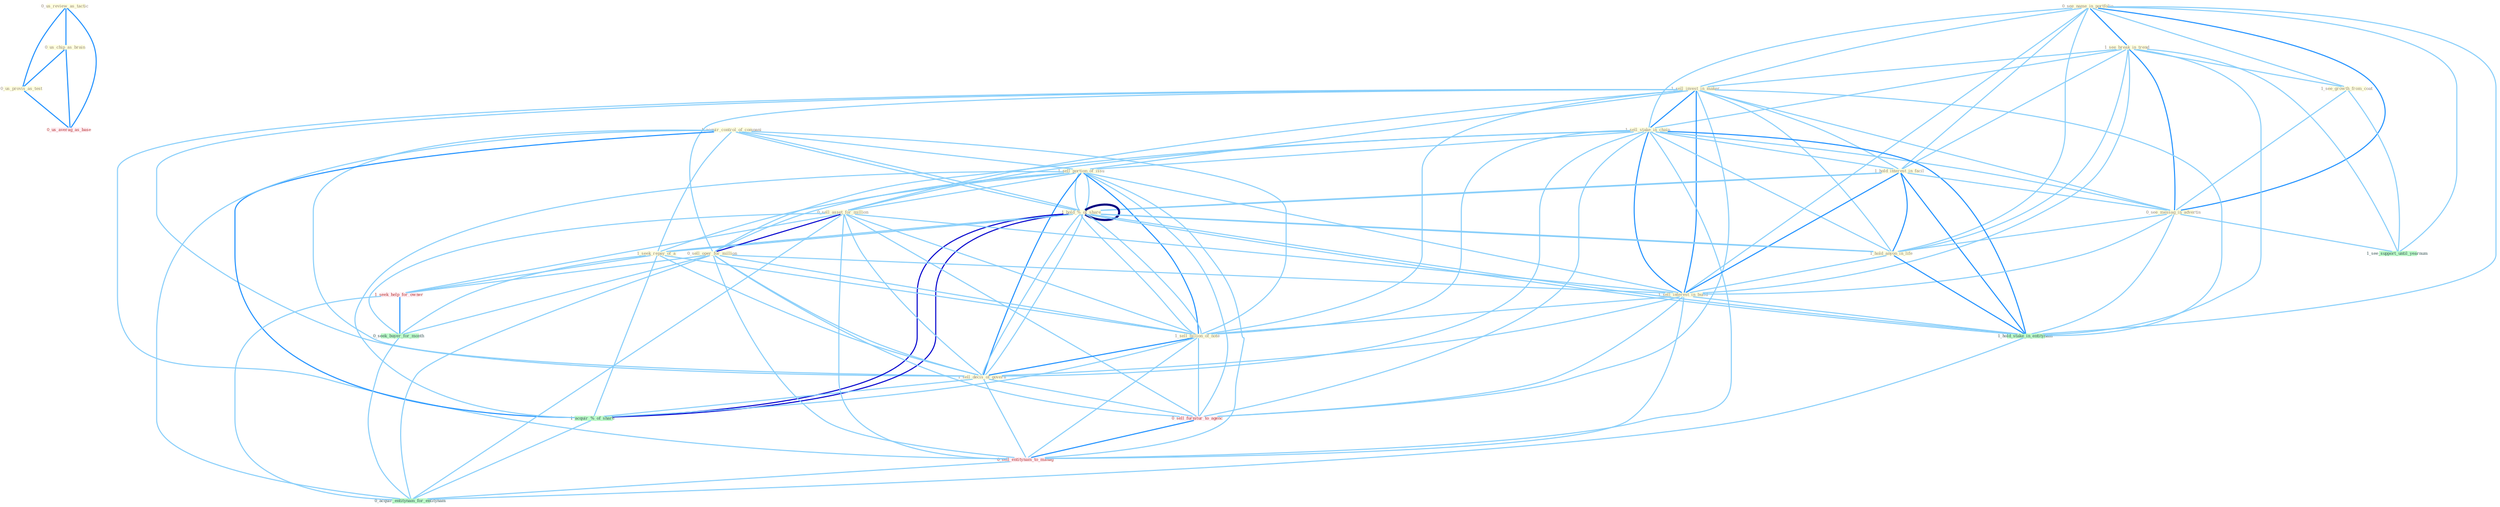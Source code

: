 Graph G{ 
    node
    [shape=polygon,style=filled,width=.5,height=.06,color="#BDFCC9",fixedsize=true,fontsize=4,
    fontcolor="#2f4f4f"];
    {node
    [color="#ffffe0", fontcolor="#8b7d6b"] "0_us_review_as_tactic " "0_see_name_in_portfolio " "1_see_break_in_trend " "1_sell_invest_in_maker " "1_acquir_control_of_compani " "1_sell_stake_in_chain " "1_hold_interest_in_facil " "1_sell_portion_of_issu " "0_us_chip_as_brain " "1_hold_%_of_share " "0_us_provis_as_test " "1_see_growth_from_coat " "0_sell_asset_for_million " "0_sell_oper_for_million " "0_see_messag_in_advertis " "1_hold_anyon_in_life " "1_sell_interest_in_build " "1_seek_repay_of_a " "1_sell_billion_of_note " "1_sell_decis_of_govern "}
{node [color="#fff0f5", fontcolor="#b22222"] "1_seek_help_for_owner " "0_sell_furnitur_to_agenc " "0_us_averag_as_base " "0_sell_entitynam_to_manag "}
edge [color="#B0E2FF"];

	"0_us_review_as_tactic " -- "0_us_chip_as_brain " [w="2", color="#1e90ff" , len=0.8];
	"0_us_review_as_tactic " -- "0_us_provis_as_test " [w="2", color="#1e90ff" , len=0.8];
	"0_us_review_as_tactic " -- "0_us_averag_as_base " [w="2", color="#1e90ff" , len=0.8];
	"0_see_name_in_portfolio " -- "1_see_break_in_trend " [w="2", color="#1e90ff" , len=0.8];
	"0_see_name_in_portfolio " -- "1_sell_invest_in_maker " [w="1", color="#87cefa" ];
	"0_see_name_in_portfolio " -- "1_sell_stake_in_chain " [w="1", color="#87cefa" ];
	"0_see_name_in_portfolio " -- "1_hold_interest_in_facil " [w="1", color="#87cefa" ];
	"0_see_name_in_portfolio " -- "1_see_growth_from_coat " [w="1", color="#87cefa" ];
	"0_see_name_in_portfolio " -- "0_see_messag_in_advertis " [w="2", color="#1e90ff" , len=0.8];
	"0_see_name_in_portfolio " -- "1_hold_anyon_in_life " [w="1", color="#87cefa" ];
	"0_see_name_in_portfolio " -- "1_sell_interest_in_build " [w="1", color="#87cefa" ];
	"0_see_name_in_portfolio " -- "1_hold_stake_in_entitynam " [w="1", color="#87cefa" ];
	"0_see_name_in_portfolio " -- "1_see_support_until_yearnum " [w="1", color="#87cefa" ];
	"1_see_break_in_trend " -- "1_sell_invest_in_maker " [w="1", color="#87cefa" ];
	"1_see_break_in_trend " -- "1_sell_stake_in_chain " [w="1", color="#87cefa" ];
	"1_see_break_in_trend " -- "1_hold_interest_in_facil " [w="1", color="#87cefa" ];
	"1_see_break_in_trend " -- "1_see_growth_from_coat " [w="1", color="#87cefa" ];
	"1_see_break_in_trend " -- "0_see_messag_in_advertis " [w="2", color="#1e90ff" , len=0.8];
	"1_see_break_in_trend " -- "1_hold_anyon_in_life " [w="1", color="#87cefa" ];
	"1_see_break_in_trend " -- "1_sell_interest_in_build " [w="1", color="#87cefa" ];
	"1_see_break_in_trend " -- "1_hold_stake_in_entitynam " [w="1", color="#87cefa" ];
	"1_see_break_in_trend " -- "1_see_support_until_yearnum " [w="1", color="#87cefa" ];
	"1_sell_invest_in_maker " -- "1_sell_stake_in_chain " [w="2", color="#1e90ff" , len=0.8];
	"1_sell_invest_in_maker " -- "1_hold_interest_in_facil " [w="1", color="#87cefa" ];
	"1_sell_invest_in_maker " -- "1_sell_portion_of_issu " [w="1", color="#87cefa" ];
	"1_sell_invest_in_maker " -- "0_sell_asset_for_million " [w="1", color="#87cefa" ];
	"1_sell_invest_in_maker " -- "0_sell_oper_for_million " [w="1", color="#87cefa" ];
	"1_sell_invest_in_maker " -- "0_see_messag_in_advertis " [w="1", color="#87cefa" ];
	"1_sell_invest_in_maker " -- "1_hold_anyon_in_life " [w="1", color="#87cefa" ];
	"1_sell_invest_in_maker " -- "1_sell_interest_in_build " [w="2", color="#1e90ff" , len=0.8];
	"1_sell_invest_in_maker " -- "1_sell_billion_of_note " [w="1", color="#87cefa" ];
	"1_sell_invest_in_maker " -- "1_sell_decis_of_govern " [w="1", color="#87cefa" ];
	"1_sell_invest_in_maker " -- "1_hold_stake_in_entitynam " [w="1", color="#87cefa" ];
	"1_sell_invest_in_maker " -- "0_sell_furnitur_to_agenc " [w="1", color="#87cefa" ];
	"1_sell_invest_in_maker " -- "0_sell_entitynam_to_manag " [w="1", color="#87cefa" ];
	"1_acquir_control_of_compani " -- "1_sell_portion_of_issu " [w="1", color="#87cefa" ];
	"1_acquir_control_of_compani " -- "1_hold_%_of_share " [w="1", color="#87cefa" ];
	"1_acquir_control_of_compani " -- "1_seek_repay_of_a " [w="1", color="#87cefa" ];
	"1_acquir_control_of_compani " -- "1_sell_billion_of_note " [w="1", color="#87cefa" ];
	"1_acquir_control_of_compani " -- "1_sell_decis_of_govern " [w="1", color="#87cefa" ];
	"1_acquir_control_of_compani " -- "1_hold_%_of_share " [w="1", color="#87cefa" ];
	"1_acquir_control_of_compani " -- "1_acquir_%_of_share " [w="2", color="#1e90ff" , len=0.8];
	"1_acquir_control_of_compani " -- "0_acquir_entitynam_for_entitynam " [w="1", color="#87cefa" ];
	"1_sell_stake_in_chain " -- "1_hold_interest_in_facil " [w="1", color="#87cefa" ];
	"1_sell_stake_in_chain " -- "1_sell_portion_of_issu " [w="1", color="#87cefa" ];
	"1_sell_stake_in_chain " -- "0_sell_asset_for_million " [w="1", color="#87cefa" ];
	"1_sell_stake_in_chain " -- "0_sell_oper_for_million " [w="1", color="#87cefa" ];
	"1_sell_stake_in_chain " -- "0_see_messag_in_advertis " [w="1", color="#87cefa" ];
	"1_sell_stake_in_chain " -- "1_hold_anyon_in_life " [w="1", color="#87cefa" ];
	"1_sell_stake_in_chain " -- "1_sell_interest_in_build " [w="2", color="#1e90ff" , len=0.8];
	"1_sell_stake_in_chain " -- "1_sell_billion_of_note " [w="1", color="#87cefa" ];
	"1_sell_stake_in_chain " -- "1_sell_decis_of_govern " [w="1", color="#87cefa" ];
	"1_sell_stake_in_chain " -- "1_hold_stake_in_entitynam " [w="2", color="#1e90ff" , len=0.8];
	"1_sell_stake_in_chain " -- "0_sell_furnitur_to_agenc " [w="1", color="#87cefa" ];
	"1_sell_stake_in_chain " -- "0_sell_entitynam_to_manag " [w="1", color="#87cefa" ];
	"1_hold_interest_in_facil " -- "1_hold_%_of_share " [w="1", color="#87cefa" ];
	"1_hold_interest_in_facil " -- "0_see_messag_in_advertis " [w="1", color="#87cefa" ];
	"1_hold_interest_in_facil " -- "1_hold_anyon_in_life " [w="2", color="#1e90ff" , len=0.8];
	"1_hold_interest_in_facil " -- "1_sell_interest_in_build " [w="2", color="#1e90ff" , len=0.8];
	"1_hold_interest_in_facil " -- "1_hold_%_of_share " [w="1", color="#87cefa" ];
	"1_hold_interest_in_facil " -- "1_hold_stake_in_entitynam " [w="2", color="#1e90ff" , len=0.8];
	"1_sell_portion_of_issu " -- "1_hold_%_of_share " [w="1", color="#87cefa" ];
	"1_sell_portion_of_issu " -- "0_sell_asset_for_million " [w="1", color="#87cefa" ];
	"1_sell_portion_of_issu " -- "0_sell_oper_for_million " [w="1", color="#87cefa" ];
	"1_sell_portion_of_issu " -- "1_sell_interest_in_build " [w="1", color="#87cefa" ];
	"1_sell_portion_of_issu " -- "1_seek_repay_of_a " [w="1", color="#87cefa" ];
	"1_sell_portion_of_issu " -- "1_sell_billion_of_note " [w="2", color="#1e90ff" , len=0.8];
	"1_sell_portion_of_issu " -- "1_sell_decis_of_govern " [w="2", color="#1e90ff" , len=0.8];
	"1_sell_portion_of_issu " -- "1_hold_%_of_share " [w="1", color="#87cefa" ];
	"1_sell_portion_of_issu " -- "1_acquir_%_of_share " [w="1", color="#87cefa" ];
	"1_sell_portion_of_issu " -- "0_sell_furnitur_to_agenc " [w="1", color="#87cefa" ];
	"1_sell_portion_of_issu " -- "0_sell_entitynam_to_manag " [w="1", color="#87cefa" ];
	"0_us_chip_as_brain " -- "0_us_provis_as_test " [w="2", color="#1e90ff" , len=0.8];
	"0_us_chip_as_brain " -- "0_us_averag_as_base " [w="2", color="#1e90ff" , len=0.8];
	"1_hold_%_of_share " -- "1_hold_anyon_in_life " [w="1", color="#87cefa" ];
	"1_hold_%_of_share " -- "1_seek_repay_of_a " [w="1", color="#87cefa" ];
	"1_hold_%_of_share " -- "1_sell_billion_of_note " [w="1", color="#87cefa" ];
	"1_hold_%_of_share " -- "1_sell_decis_of_govern " [w="1", color="#87cefa" ];
	"1_hold_%_of_share " -- "1_hold_%_of_share " [w="4", style=bold, color="#000080", len=0.4];
	"1_hold_%_of_share " -- "1_hold_stake_in_entitynam " [w="1", color="#87cefa" ];
	"1_hold_%_of_share " -- "1_acquir_%_of_share " [w="3", color="#0000cd" , len=0.6];
	"0_us_provis_as_test " -- "0_us_averag_as_base " [w="2", color="#1e90ff" , len=0.8];
	"1_see_growth_from_coat " -- "0_see_messag_in_advertis " [w="1", color="#87cefa" ];
	"1_see_growth_from_coat " -- "1_see_support_until_yearnum " [w="1", color="#87cefa" ];
	"0_sell_asset_for_million " -- "0_sell_oper_for_million " [w="3", color="#0000cd" , len=0.6];
	"0_sell_asset_for_million " -- "1_sell_interest_in_build " [w="1", color="#87cefa" ];
	"0_sell_asset_for_million " -- "1_sell_billion_of_note " [w="1", color="#87cefa" ];
	"0_sell_asset_for_million " -- "1_sell_decis_of_govern " [w="1", color="#87cefa" ];
	"0_sell_asset_for_million " -- "1_seek_help_for_owner " [w="1", color="#87cefa" ];
	"0_sell_asset_for_million " -- "0_seek_buyer_for_month " [w="1", color="#87cefa" ];
	"0_sell_asset_for_million " -- "0_sell_furnitur_to_agenc " [w="1", color="#87cefa" ];
	"0_sell_asset_for_million " -- "0_sell_entitynam_to_manag " [w="1", color="#87cefa" ];
	"0_sell_asset_for_million " -- "0_acquir_entitynam_for_entitynam " [w="1", color="#87cefa" ];
	"0_sell_oper_for_million " -- "1_sell_interest_in_build " [w="1", color="#87cefa" ];
	"0_sell_oper_for_million " -- "1_sell_billion_of_note " [w="1", color="#87cefa" ];
	"0_sell_oper_for_million " -- "1_sell_decis_of_govern " [w="1", color="#87cefa" ];
	"0_sell_oper_for_million " -- "1_seek_help_for_owner " [w="1", color="#87cefa" ];
	"0_sell_oper_for_million " -- "0_seek_buyer_for_month " [w="1", color="#87cefa" ];
	"0_sell_oper_for_million " -- "0_sell_furnitur_to_agenc " [w="1", color="#87cefa" ];
	"0_sell_oper_for_million " -- "0_sell_entitynam_to_manag " [w="1", color="#87cefa" ];
	"0_sell_oper_for_million " -- "0_acquir_entitynam_for_entitynam " [w="1", color="#87cefa" ];
	"0_see_messag_in_advertis " -- "1_hold_anyon_in_life " [w="1", color="#87cefa" ];
	"0_see_messag_in_advertis " -- "1_sell_interest_in_build " [w="1", color="#87cefa" ];
	"0_see_messag_in_advertis " -- "1_hold_stake_in_entitynam " [w="1", color="#87cefa" ];
	"0_see_messag_in_advertis " -- "1_see_support_until_yearnum " [w="1", color="#87cefa" ];
	"1_hold_anyon_in_life " -- "1_sell_interest_in_build " [w="1", color="#87cefa" ];
	"1_hold_anyon_in_life " -- "1_hold_%_of_share " [w="1", color="#87cefa" ];
	"1_hold_anyon_in_life " -- "1_hold_stake_in_entitynam " [w="2", color="#1e90ff" , len=0.8];
	"1_sell_interest_in_build " -- "1_sell_billion_of_note " [w="1", color="#87cefa" ];
	"1_sell_interest_in_build " -- "1_sell_decis_of_govern " [w="1", color="#87cefa" ];
	"1_sell_interest_in_build " -- "1_hold_stake_in_entitynam " [w="1", color="#87cefa" ];
	"1_sell_interest_in_build " -- "0_sell_furnitur_to_agenc " [w="1", color="#87cefa" ];
	"1_sell_interest_in_build " -- "0_sell_entitynam_to_manag " [w="1", color="#87cefa" ];
	"1_seek_repay_of_a " -- "1_sell_billion_of_note " [w="1", color="#87cefa" ];
	"1_seek_repay_of_a " -- "1_sell_decis_of_govern " [w="1", color="#87cefa" ];
	"1_seek_repay_of_a " -- "1_hold_%_of_share " [w="1", color="#87cefa" ];
	"1_seek_repay_of_a " -- "1_seek_help_for_owner " [w="1", color="#87cefa" ];
	"1_seek_repay_of_a " -- "0_seek_buyer_for_month " [w="1", color="#87cefa" ];
	"1_seek_repay_of_a " -- "1_acquir_%_of_share " [w="1", color="#87cefa" ];
	"1_sell_billion_of_note " -- "1_sell_decis_of_govern " [w="2", color="#1e90ff" , len=0.8];
	"1_sell_billion_of_note " -- "1_hold_%_of_share " [w="1", color="#87cefa" ];
	"1_sell_billion_of_note " -- "1_acquir_%_of_share " [w="1", color="#87cefa" ];
	"1_sell_billion_of_note " -- "0_sell_furnitur_to_agenc " [w="1", color="#87cefa" ];
	"1_sell_billion_of_note " -- "0_sell_entitynam_to_manag " [w="1", color="#87cefa" ];
	"1_sell_decis_of_govern " -- "1_hold_%_of_share " [w="1", color="#87cefa" ];
	"1_sell_decis_of_govern " -- "1_acquir_%_of_share " [w="1", color="#87cefa" ];
	"1_sell_decis_of_govern " -- "0_sell_furnitur_to_agenc " [w="1", color="#87cefa" ];
	"1_sell_decis_of_govern " -- "0_sell_entitynam_to_manag " [w="1", color="#87cefa" ];
	"1_hold_%_of_share " -- "1_hold_stake_in_entitynam " [w="1", color="#87cefa" ];
	"1_hold_%_of_share " -- "1_acquir_%_of_share " [w="3", color="#0000cd" , len=0.6];
	"1_hold_stake_in_entitynam " -- "0_acquir_entitynam_for_entitynam " [w="1", color="#87cefa" ];
	"1_seek_help_for_owner " -- "0_seek_buyer_for_month " [w="2", color="#1e90ff" , len=0.8];
	"1_seek_help_for_owner " -- "0_acquir_entitynam_for_entitynam " [w="1", color="#87cefa" ];
	"0_seek_buyer_for_month " -- "0_acquir_entitynam_for_entitynam " [w="1", color="#87cefa" ];
	"1_acquir_%_of_share " -- "0_acquir_entitynam_for_entitynam " [w="1", color="#87cefa" ];
	"0_sell_furnitur_to_agenc " -- "0_sell_entitynam_to_manag " [w="2", color="#1e90ff" , len=0.8];
	"0_sell_entitynam_to_manag " -- "0_acquir_entitynam_for_entitynam " [w="1", color="#87cefa" ];
}